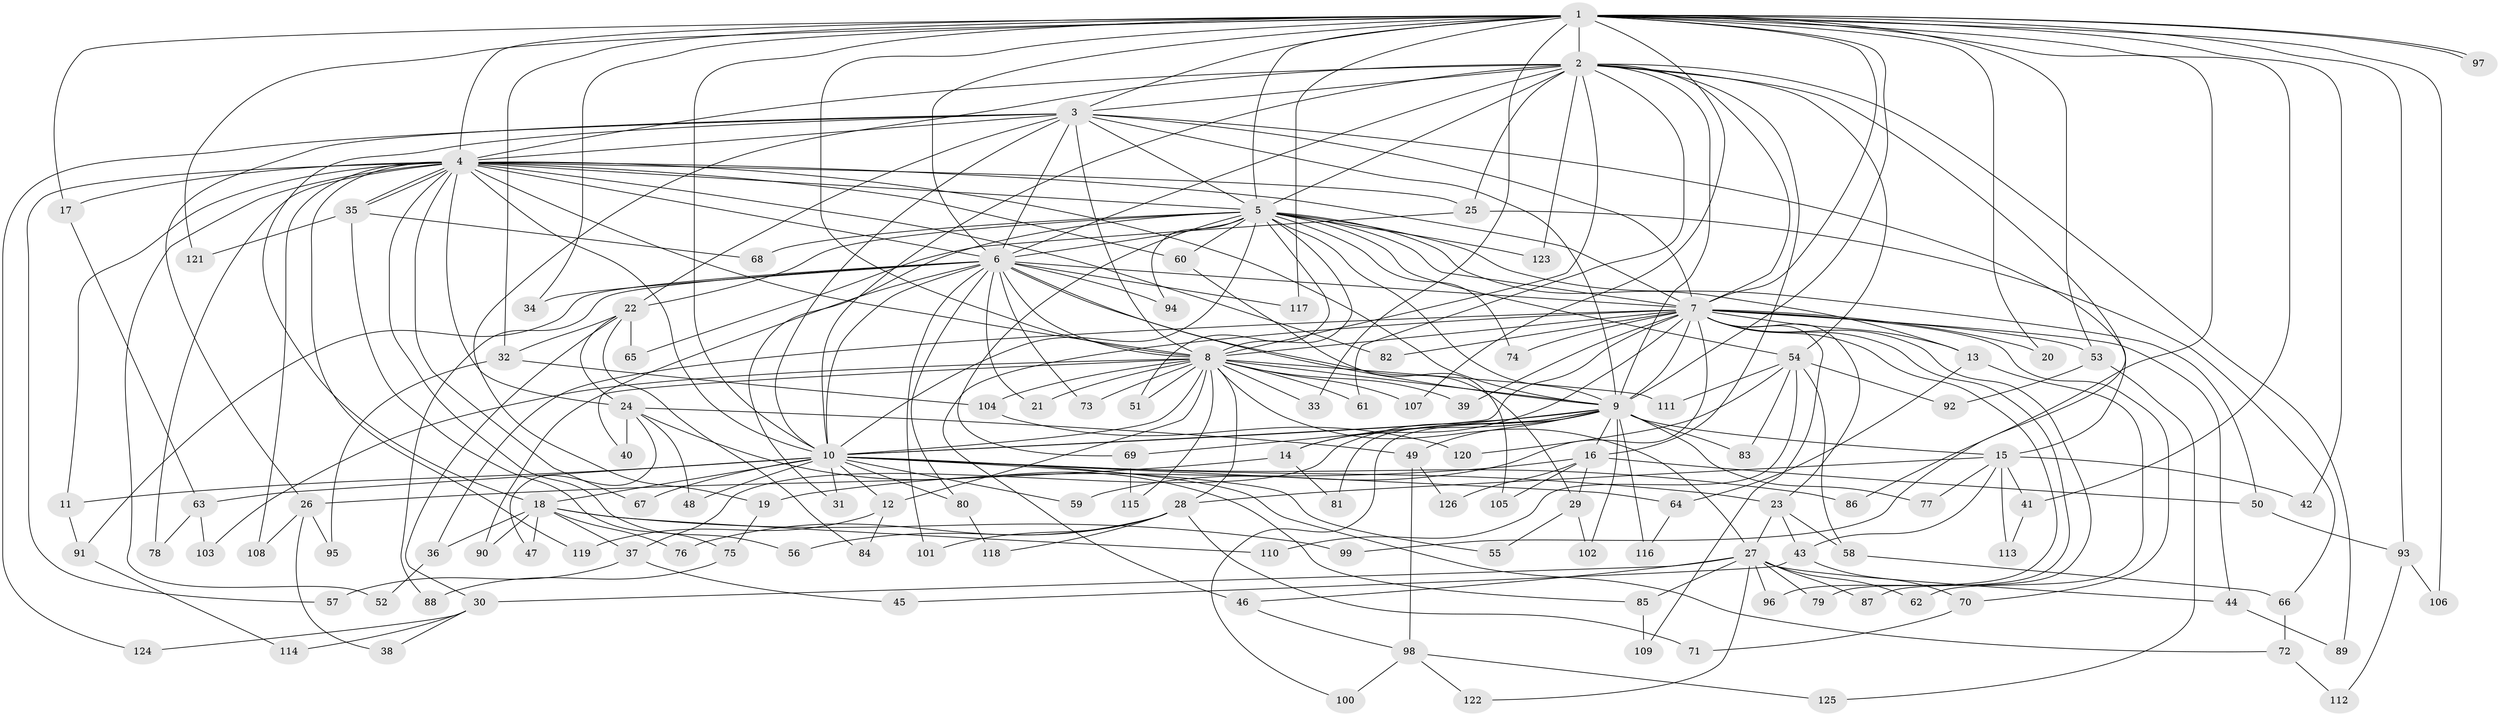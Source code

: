 // coarse degree distribution, {14: 0.015873015873015872, 18: 0.015873015873015872, 2: 0.5079365079365079, 1: 0.1746031746031746, 3: 0.07936507936507936, 7: 0.031746031746031744, 38: 0.015873015873015872, 12: 0.031746031746031744, 8: 0.047619047619047616, 4: 0.06349206349206349, 6: 0.015873015873015872}
// Generated by graph-tools (version 1.1) at 2025/47/03/04/25 21:47:17]
// undirected, 126 vertices, 277 edges
graph export_dot {
graph [start="1"]
  node [color=gray90,style=filled];
  1;
  2;
  3;
  4;
  5;
  6;
  7;
  8;
  9;
  10;
  11;
  12;
  13;
  14;
  15;
  16;
  17;
  18;
  19;
  20;
  21;
  22;
  23;
  24;
  25;
  26;
  27;
  28;
  29;
  30;
  31;
  32;
  33;
  34;
  35;
  36;
  37;
  38;
  39;
  40;
  41;
  42;
  43;
  44;
  45;
  46;
  47;
  48;
  49;
  50;
  51;
  52;
  53;
  54;
  55;
  56;
  57;
  58;
  59;
  60;
  61;
  62;
  63;
  64;
  65;
  66;
  67;
  68;
  69;
  70;
  71;
  72;
  73;
  74;
  75;
  76;
  77;
  78;
  79;
  80;
  81;
  82;
  83;
  84;
  85;
  86;
  87;
  88;
  89;
  90;
  91;
  92;
  93;
  94;
  95;
  96;
  97;
  98;
  99;
  100;
  101;
  102;
  103;
  104;
  105;
  106;
  107;
  108;
  109;
  110;
  111;
  112;
  113;
  114;
  115;
  116;
  117;
  118;
  119;
  120;
  121;
  122;
  123;
  124;
  125;
  126;
  1 -- 2;
  1 -- 3;
  1 -- 4;
  1 -- 5;
  1 -- 6;
  1 -- 7;
  1 -- 8;
  1 -- 9;
  1 -- 10;
  1 -- 17;
  1 -- 20;
  1 -- 32;
  1 -- 33;
  1 -- 34;
  1 -- 41;
  1 -- 42;
  1 -- 53;
  1 -- 86;
  1 -- 93;
  1 -- 97;
  1 -- 97;
  1 -- 106;
  1 -- 107;
  1 -- 117;
  1 -- 121;
  2 -- 3;
  2 -- 4;
  2 -- 5;
  2 -- 6;
  2 -- 7;
  2 -- 8;
  2 -- 9;
  2 -- 10;
  2 -- 16;
  2 -- 19;
  2 -- 25;
  2 -- 54;
  2 -- 61;
  2 -- 89;
  2 -- 99;
  2 -- 123;
  3 -- 4;
  3 -- 5;
  3 -- 6;
  3 -- 7;
  3 -- 8;
  3 -- 9;
  3 -- 10;
  3 -- 15;
  3 -- 18;
  3 -- 22;
  3 -- 26;
  3 -- 124;
  4 -- 5;
  4 -- 6;
  4 -- 7;
  4 -- 8;
  4 -- 9;
  4 -- 10;
  4 -- 11;
  4 -- 17;
  4 -- 24;
  4 -- 25;
  4 -- 35;
  4 -- 35;
  4 -- 52;
  4 -- 56;
  4 -- 57;
  4 -- 60;
  4 -- 67;
  4 -- 78;
  4 -- 82;
  4 -- 108;
  4 -- 119;
  5 -- 6;
  5 -- 7;
  5 -- 8;
  5 -- 9;
  5 -- 10;
  5 -- 13;
  5 -- 22;
  5 -- 31;
  5 -- 50;
  5 -- 51;
  5 -- 54;
  5 -- 60;
  5 -- 68;
  5 -- 69;
  5 -- 74;
  5 -- 94;
  5 -- 123;
  6 -- 7;
  6 -- 8;
  6 -- 9;
  6 -- 10;
  6 -- 21;
  6 -- 29;
  6 -- 34;
  6 -- 40;
  6 -- 73;
  6 -- 80;
  6 -- 88;
  6 -- 91;
  6 -- 94;
  6 -- 101;
  6 -- 117;
  7 -- 8;
  7 -- 9;
  7 -- 10;
  7 -- 13;
  7 -- 14;
  7 -- 20;
  7 -- 23;
  7 -- 36;
  7 -- 39;
  7 -- 44;
  7 -- 46;
  7 -- 53;
  7 -- 59;
  7 -- 70;
  7 -- 74;
  7 -- 79;
  7 -- 82;
  7 -- 87;
  7 -- 96;
  7 -- 109;
  8 -- 9;
  8 -- 10;
  8 -- 12;
  8 -- 21;
  8 -- 27;
  8 -- 28;
  8 -- 33;
  8 -- 39;
  8 -- 51;
  8 -- 61;
  8 -- 73;
  8 -- 90;
  8 -- 103;
  8 -- 104;
  8 -- 107;
  8 -- 111;
  8 -- 115;
  9 -- 10;
  9 -- 14;
  9 -- 15;
  9 -- 16;
  9 -- 37;
  9 -- 49;
  9 -- 69;
  9 -- 77;
  9 -- 81;
  9 -- 83;
  9 -- 100;
  9 -- 102;
  9 -- 116;
  10 -- 11;
  10 -- 12;
  10 -- 18;
  10 -- 23;
  10 -- 31;
  10 -- 48;
  10 -- 55;
  10 -- 59;
  10 -- 63;
  10 -- 64;
  10 -- 67;
  10 -- 72;
  10 -- 80;
  10 -- 86;
  11 -- 91;
  12 -- 84;
  12 -- 119;
  13 -- 62;
  13 -- 64;
  14 -- 26;
  14 -- 81;
  15 -- 28;
  15 -- 41;
  15 -- 42;
  15 -- 43;
  15 -- 77;
  15 -- 113;
  16 -- 19;
  16 -- 29;
  16 -- 50;
  16 -- 105;
  16 -- 126;
  17 -- 63;
  18 -- 36;
  18 -- 37;
  18 -- 47;
  18 -- 76;
  18 -- 90;
  18 -- 99;
  18 -- 110;
  19 -- 75;
  22 -- 24;
  22 -- 30;
  22 -- 32;
  22 -- 65;
  22 -- 84;
  23 -- 27;
  23 -- 43;
  23 -- 58;
  24 -- 40;
  24 -- 47;
  24 -- 48;
  24 -- 49;
  24 -- 85;
  25 -- 65;
  25 -- 66;
  26 -- 38;
  26 -- 95;
  26 -- 108;
  27 -- 30;
  27 -- 44;
  27 -- 46;
  27 -- 62;
  27 -- 79;
  27 -- 85;
  27 -- 87;
  27 -- 96;
  27 -- 122;
  28 -- 56;
  28 -- 71;
  28 -- 76;
  28 -- 101;
  28 -- 118;
  29 -- 55;
  29 -- 102;
  30 -- 38;
  30 -- 114;
  30 -- 124;
  32 -- 95;
  32 -- 104;
  35 -- 68;
  35 -- 75;
  35 -- 121;
  36 -- 52;
  37 -- 45;
  37 -- 57;
  41 -- 113;
  43 -- 45;
  43 -- 70;
  44 -- 89;
  46 -- 98;
  49 -- 98;
  49 -- 126;
  50 -- 93;
  53 -- 92;
  53 -- 125;
  54 -- 58;
  54 -- 83;
  54 -- 92;
  54 -- 110;
  54 -- 111;
  54 -- 120;
  58 -- 66;
  60 -- 105;
  63 -- 78;
  63 -- 103;
  64 -- 116;
  66 -- 72;
  69 -- 115;
  70 -- 71;
  72 -- 112;
  75 -- 88;
  80 -- 118;
  85 -- 109;
  91 -- 114;
  93 -- 106;
  93 -- 112;
  98 -- 100;
  98 -- 122;
  98 -- 125;
  104 -- 120;
}

